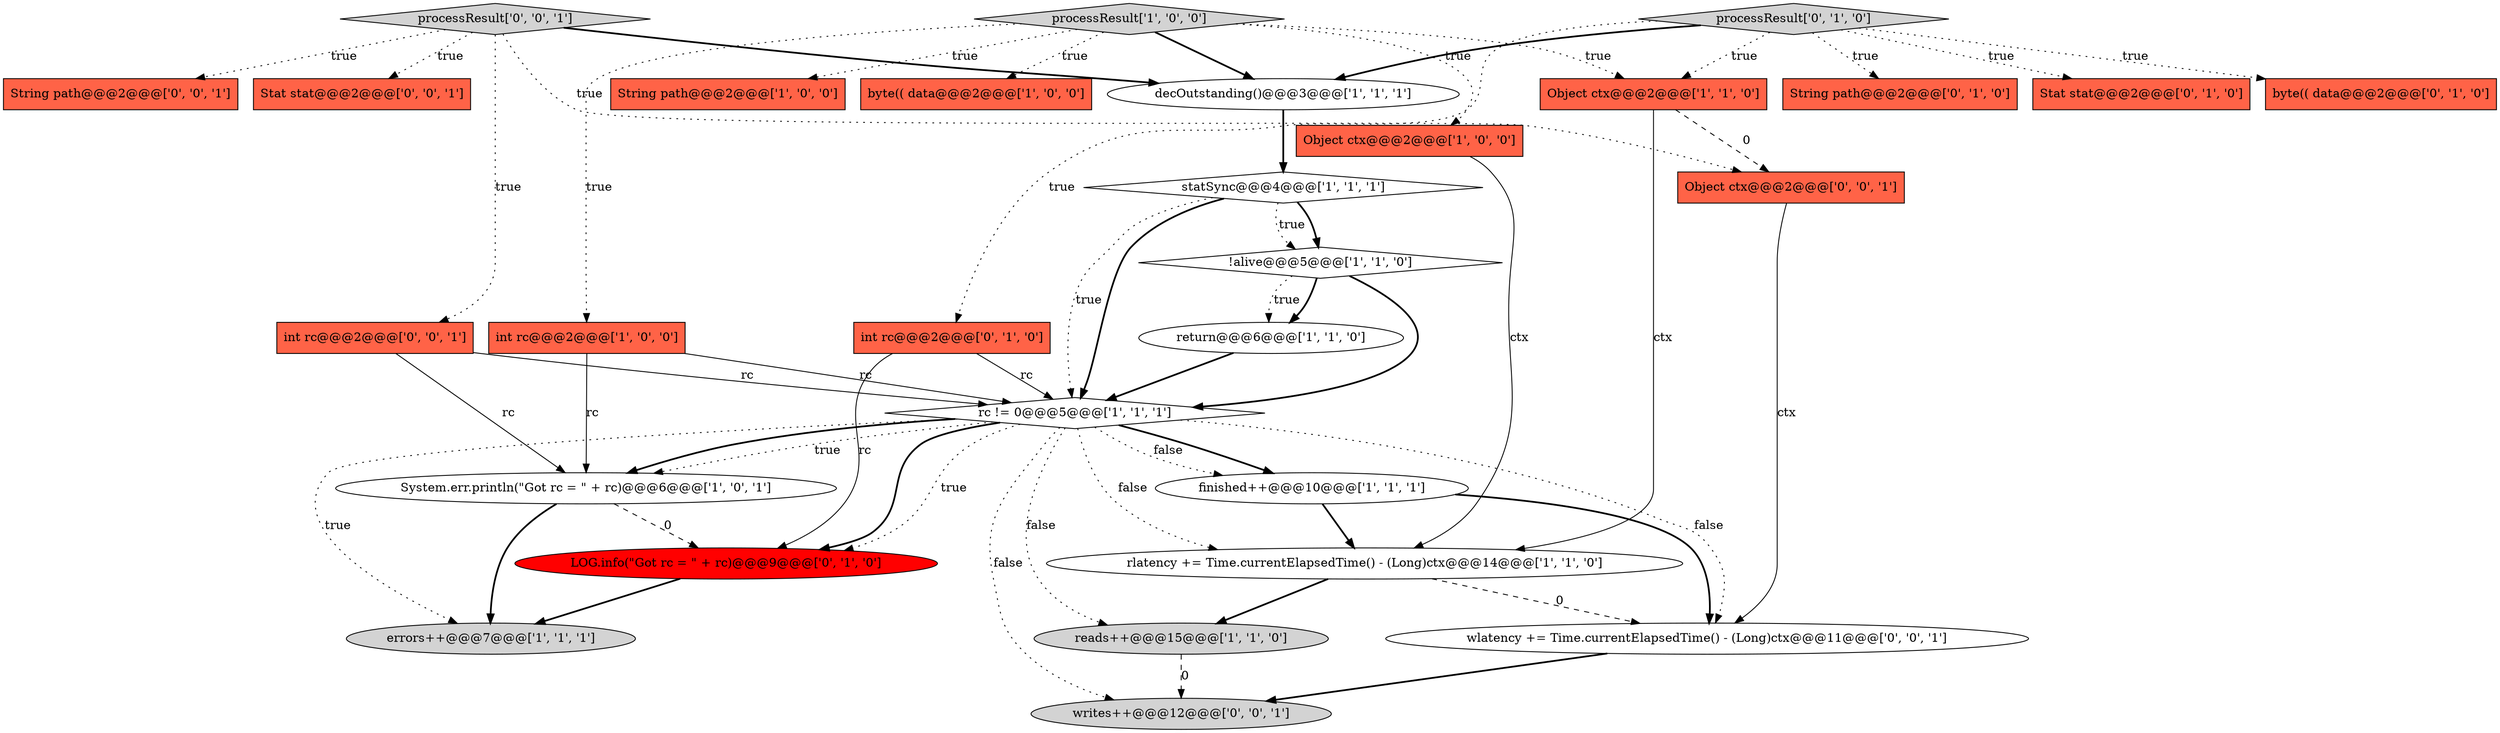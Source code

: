 digraph {
24 [style = filled, label = "String path@@@2@@@['0', '0', '1']", fillcolor = tomato, shape = box image = "AAA0AAABBB3BBB"];
8 [style = filled, label = "reads++@@@15@@@['1', '1', '0']", fillcolor = lightgray, shape = ellipse image = "AAA0AAABBB1BBB"];
18 [style = filled, label = "byte(( data@@@2@@@['0', '1', '0']", fillcolor = tomato, shape = box image = "AAA0AAABBB2BBB"];
11 [style = filled, label = "rlatency += Time.currentElapsedTime() - (Long)ctx@@@14@@@['1', '1', '0']", fillcolor = white, shape = ellipse image = "AAA0AAABBB1BBB"];
17 [style = filled, label = "String path@@@2@@@['0', '1', '0']", fillcolor = tomato, shape = box image = "AAA0AAABBB2BBB"];
0 [style = filled, label = "Object ctx@@@2@@@['1', '0', '0']", fillcolor = tomato, shape = box image = "AAA0AAABBB1BBB"];
1 [style = filled, label = "System.err.println(\"Got rc = \" + rc)@@@6@@@['1', '0', '1']", fillcolor = white, shape = ellipse image = "AAA0AAABBB1BBB"];
13 [style = filled, label = "finished++@@@10@@@['1', '1', '1']", fillcolor = white, shape = ellipse image = "AAA0AAABBB1BBB"];
21 [style = filled, label = "LOG.info(\"Got rc = \" + rc)@@@9@@@['0', '1', '0']", fillcolor = red, shape = ellipse image = "AAA1AAABBB2BBB"];
12 [style = filled, label = "statSync@@@4@@@['1', '1', '1']", fillcolor = white, shape = diamond image = "AAA0AAABBB1BBB"];
22 [style = filled, label = "processResult['0', '0', '1']", fillcolor = lightgray, shape = diamond image = "AAA0AAABBB3BBB"];
16 [style = filled, label = "int rc@@@2@@@['0', '1', '0']", fillcolor = tomato, shape = box image = "AAA0AAABBB2BBB"];
14 [style = filled, label = "Object ctx@@@2@@@['1', '1', '0']", fillcolor = tomato, shape = box image = "AAA0AAABBB1BBB"];
15 [style = filled, label = "return@@@6@@@['1', '1', '0']", fillcolor = white, shape = ellipse image = "AAA0AAABBB1BBB"];
7 [style = filled, label = "errors++@@@7@@@['1', '1', '1']", fillcolor = lightgray, shape = ellipse image = "AAA0AAABBB1BBB"];
3 [style = filled, label = "decOutstanding()@@@3@@@['1', '1', '1']", fillcolor = white, shape = ellipse image = "AAA0AAABBB1BBB"];
10 [style = filled, label = "rc != 0@@@5@@@['1', '1', '1']", fillcolor = white, shape = diamond image = "AAA0AAABBB1BBB"];
25 [style = filled, label = "int rc@@@2@@@['0', '0', '1']", fillcolor = tomato, shape = box image = "AAA0AAABBB3BBB"];
2 [style = filled, label = "processResult['1', '0', '0']", fillcolor = lightgray, shape = diamond image = "AAA0AAABBB1BBB"];
5 [style = filled, label = "!alive@@@5@@@['1', '1', '0']", fillcolor = white, shape = diamond image = "AAA0AAABBB1BBB"];
4 [style = filled, label = "int rc@@@2@@@['1', '0', '0']", fillcolor = tomato, shape = box image = "AAA0AAABBB1BBB"];
9 [style = filled, label = "String path@@@2@@@['1', '0', '0']", fillcolor = tomato, shape = box image = "AAA0AAABBB1BBB"];
26 [style = filled, label = "writes++@@@12@@@['0', '0', '1']", fillcolor = lightgray, shape = ellipse image = "AAA0AAABBB3BBB"];
20 [style = filled, label = "Stat stat@@@2@@@['0', '1', '0']", fillcolor = tomato, shape = box image = "AAA0AAABBB2BBB"];
28 [style = filled, label = "Object ctx@@@2@@@['0', '0', '1']", fillcolor = tomato, shape = box image = "AAA0AAABBB3BBB"];
6 [style = filled, label = "byte(( data@@@2@@@['1', '0', '0']", fillcolor = tomato, shape = box image = "AAA0AAABBB1BBB"];
19 [style = filled, label = "processResult['0', '1', '0']", fillcolor = lightgray, shape = diamond image = "AAA0AAABBB2BBB"];
23 [style = filled, label = "Stat stat@@@2@@@['0', '0', '1']", fillcolor = tomato, shape = box image = "AAA0AAABBB3BBB"];
27 [style = filled, label = "wlatency += Time.currentElapsedTime() - (Long)ctx@@@11@@@['0', '0', '1']", fillcolor = white, shape = ellipse image = "AAA0AAABBB3BBB"];
5->10 [style = bold, label=""];
19->14 [style = dotted, label="true"];
15->10 [style = bold, label=""];
2->0 [style = dotted, label="true"];
12->5 [style = bold, label=""];
22->23 [style = dotted, label="true"];
10->26 [style = dotted, label="false"];
16->21 [style = solid, label="rc"];
14->28 [style = dashed, label="0"];
19->17 [style = dotted, label="true"];
19->20 [style = dotted, label="true"];
2->3 [style = bold, label=""];
22->25 [style = dotted, label="true"];
19->18 [style = dotted, label="true"];
22->28 [style = dotted, label="true"];
4->1 [style = solid, label="rc"];
5->15 [style = bold, label=""];
1->21 [style = dashed, label="0"];
10->21 [style = bold, label=""];
22->24 [style = dotted, label="true"];
3->12 [style = bold, label=""];
25->1 [style = solid, label="rc"];
1->7 [style = bold, label=""];
13->11 [style = bold, label=""];
5->15 [style = dotted, label="true"];
22->3 [style = bold, label=""];
12->10 [style = bold, label=""];
13->27 [style = bold, label=""];
10->11 [style = dotted, label="false"];
2->9 [style = dotted, label="true"];
12->10 [style = dotted, label="true"];
10->13 [style = bold, label=""];
10->27 [style = dotted, label="false"];
12->5 [style = dotted, label="true"];
2->6 [style = dotted, label="true"];
4->10 [style = solid, label="rc"];
0->11 [style = solid, label="ctx"];
10->8 [style = dotted, label="false"];
2->4 [style = dotted, label="true"];
28->27 [style = solid, label="ctx"];
10->13 [style = dotted, label="false"];
19->16 [style = dotted, label="true"];
25->10 [style = solid, label="rc"];
16->10 [style = solid, label="rc"];
11->8 [style = bold, label=""];
14->11 [style = solid, label="ctx"];
21->7 [style = bold, label=""];
2->14 [style = dotted, label="true"];
10->1 [style = dotted, label="true"];
11->27 [style = dashed, label="0"];
10->1 [style = bold, label=""];
10->21 [style = dotted, label="true"];
8->26 [style = dashed, label="0"];
19->3 [style = bold, label=""];
10->7 [style = dotted, label="true"];
27->26 [style = bold, label=""];
}
